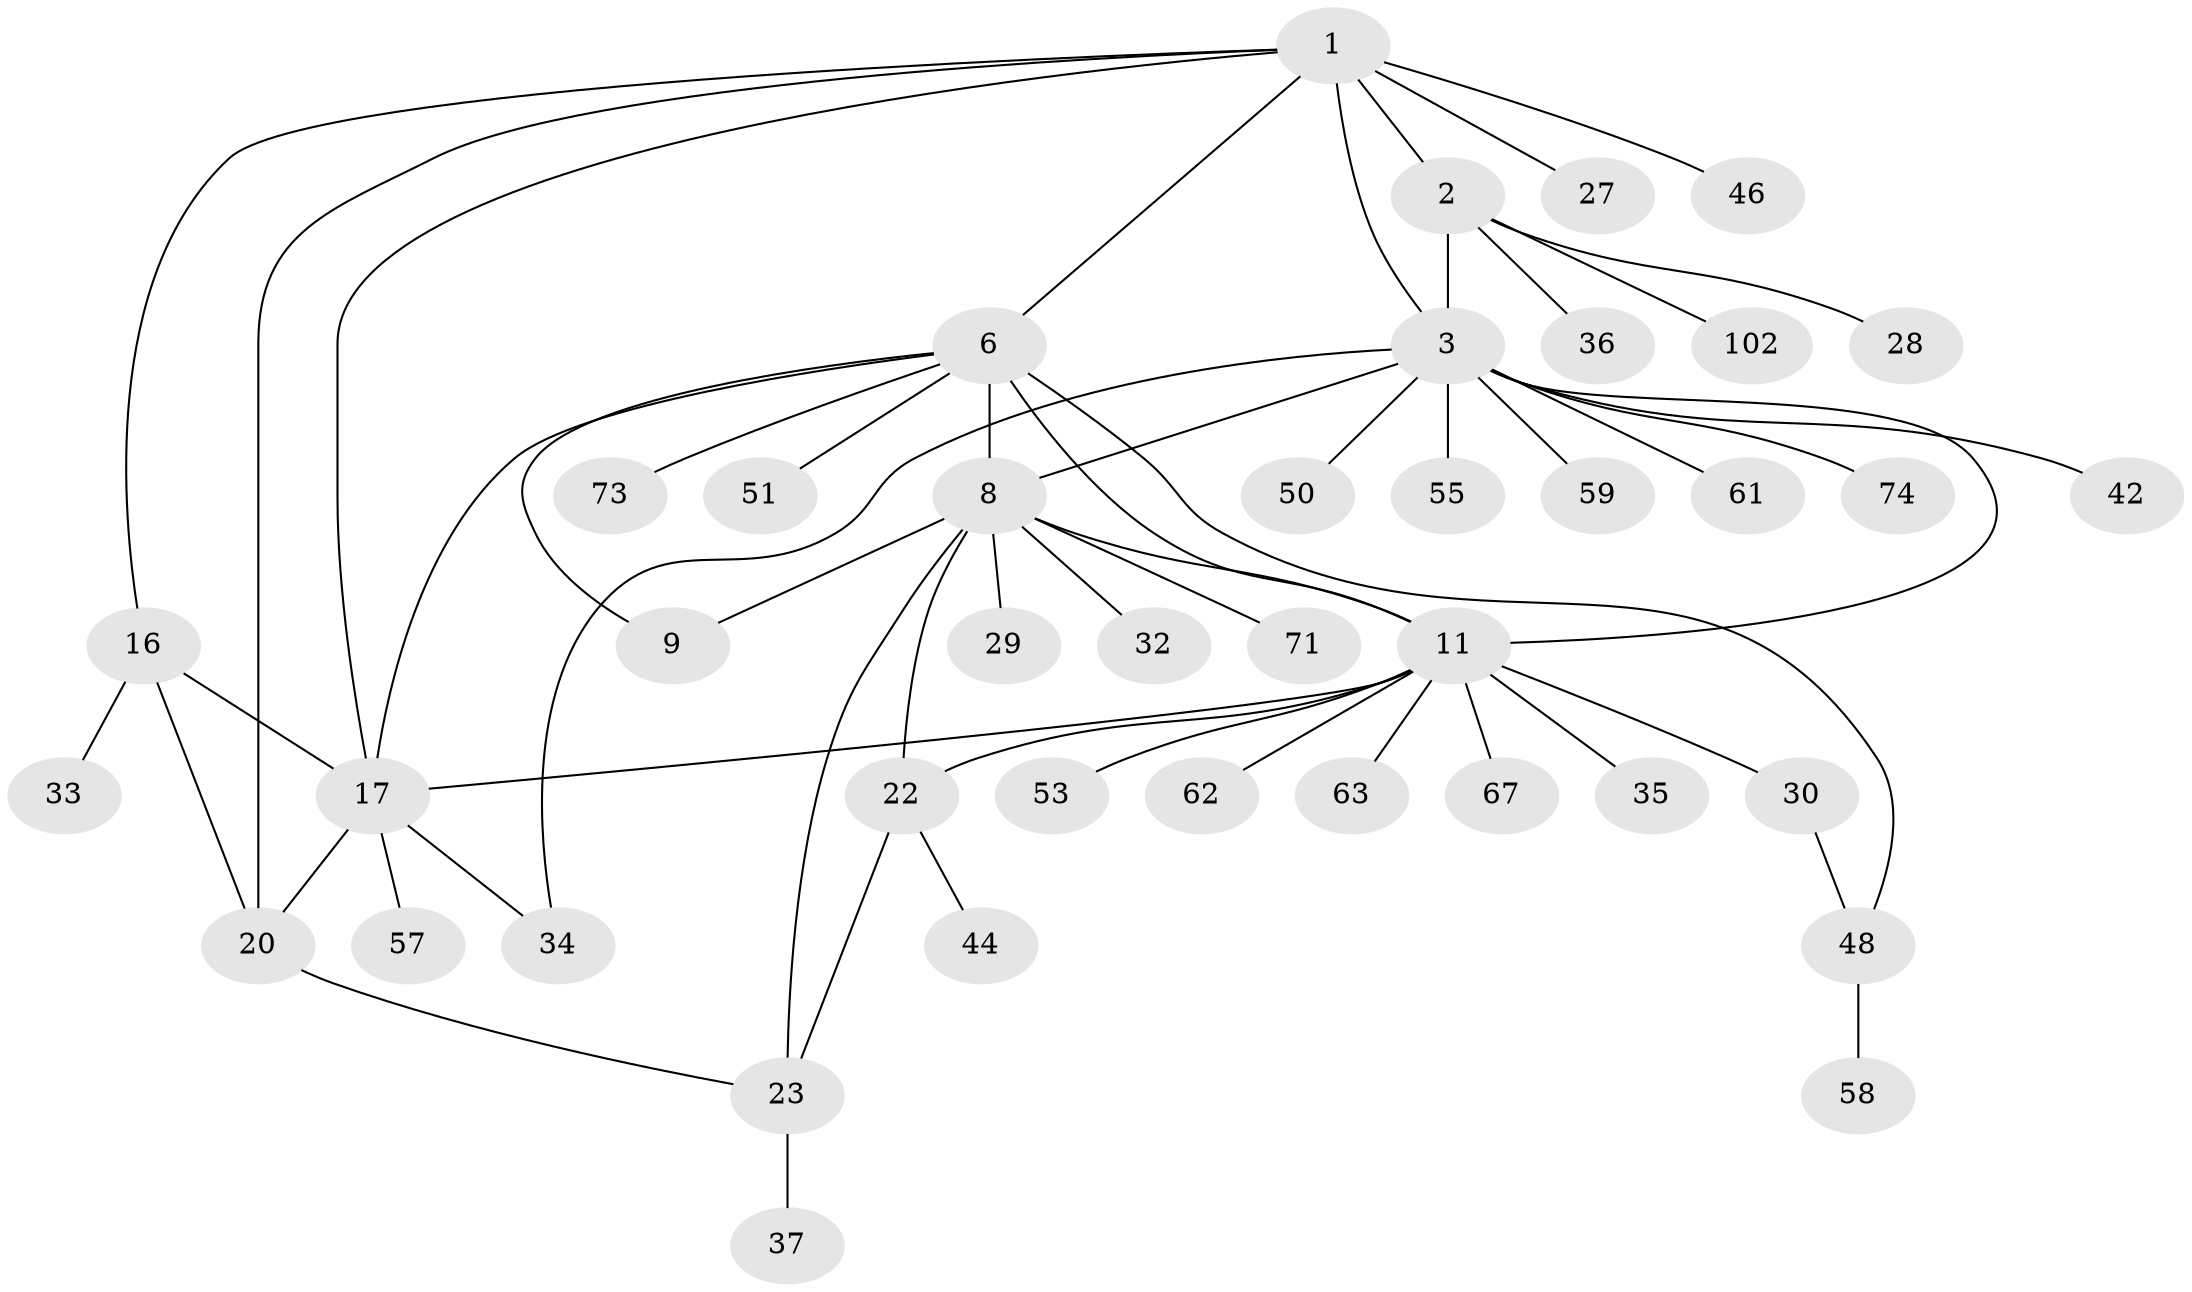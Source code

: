 // original degree distribution, {7: 0.04807692307692308, 4: 0.038461538461538464, 9: 0.028846153846153848, 12: 0.019230769230769232, 6: 0.04807692307692308, 8: 0.038461538461538464, 5: 0.04807692307692308, 3: 0.04807692307692308, 1: 0.5769230769230769, 2: 0.10576923076923077}
// Generated by graph-tools (version 1.1) at 2025/19/03/04/25 18:19:47]
// undirected, 41 vertices, 55 edges
graph export_dot {
graph [start="1"]
  node [color=gray90,style=filled];
  1 [super="+18"];
  2;
  3 [super="+4+5"];
  6 [super="+7"];
  8 [super="+21+47+41+87"];
  9;
  11 [super="+15+31+12"];
  16;
  17 [super="+19+70+98+100+103"];
  20;
  22;
  23 [super="+25"];
  27;
  28;
  29;
  30 [super="+96+79+64"];
  32;
  33;
  34 [super="+86"];
  35 [super="+54"];
  36;
  37;
  42;
  44;
  46;
  48;
  50;
  51 [super="+78+93"];
  53;
  55;
  57 [super="+99"];
  58;
  59;
  61;
  62;
  63 [super="+92"];
  67;
  71;
  73;
  74;
  102;
  1 -- 2;
  1 -- 3 [weight=3];
  1 -- 6;
  1 -- 27;
  1 -- 16;
  1 -- 17 [weight=2];
  1 -- 20;
  1 -- 46;
  2 -- 3 [weight=3];
  2 -- 28;
  2 -- 36;
  2 -- 102;
  3 -- 74;
  3 -- 11 [weight=4];
  3 -- 50;
  3 -- 55;
  3 -- 59;
  3 -- 61;
  3 -- 8;
  3 -- 34;
  3 -- 42;
  6 -- 8 [weight=3];
  6 -- 9 [weight=3];
  6 -- 73;
  6 -- 48;
  6 -- 17;
  6 -- 51;
  6 -- 11 [weight=2];
  8 -- 9;
  8 -- 32;
  8 -- 71;
  8 -- 22 [weight=2];
  8 -- 23 [weight=4];
  8 -- 29;
  8 -- 11;
  11 -- 22;
  11 -- 63;
  11 -- 53;
  11 -- 67;
  11 -- 35;
  11 -- 17;
  11 -- 62;
  11 -- 30;
  16 -- 17 [weight=2];
  16 -- 20;
  16 -- 33;
  17 -- 20 [weight=2];
  17 -- 34;
  17 -- 57;
  20 -- 23;
  22 -- 23 [weight=2];
  22 -- 44;
  23 -- 37;
  30 -- 48;
  48 -- 58;
}

